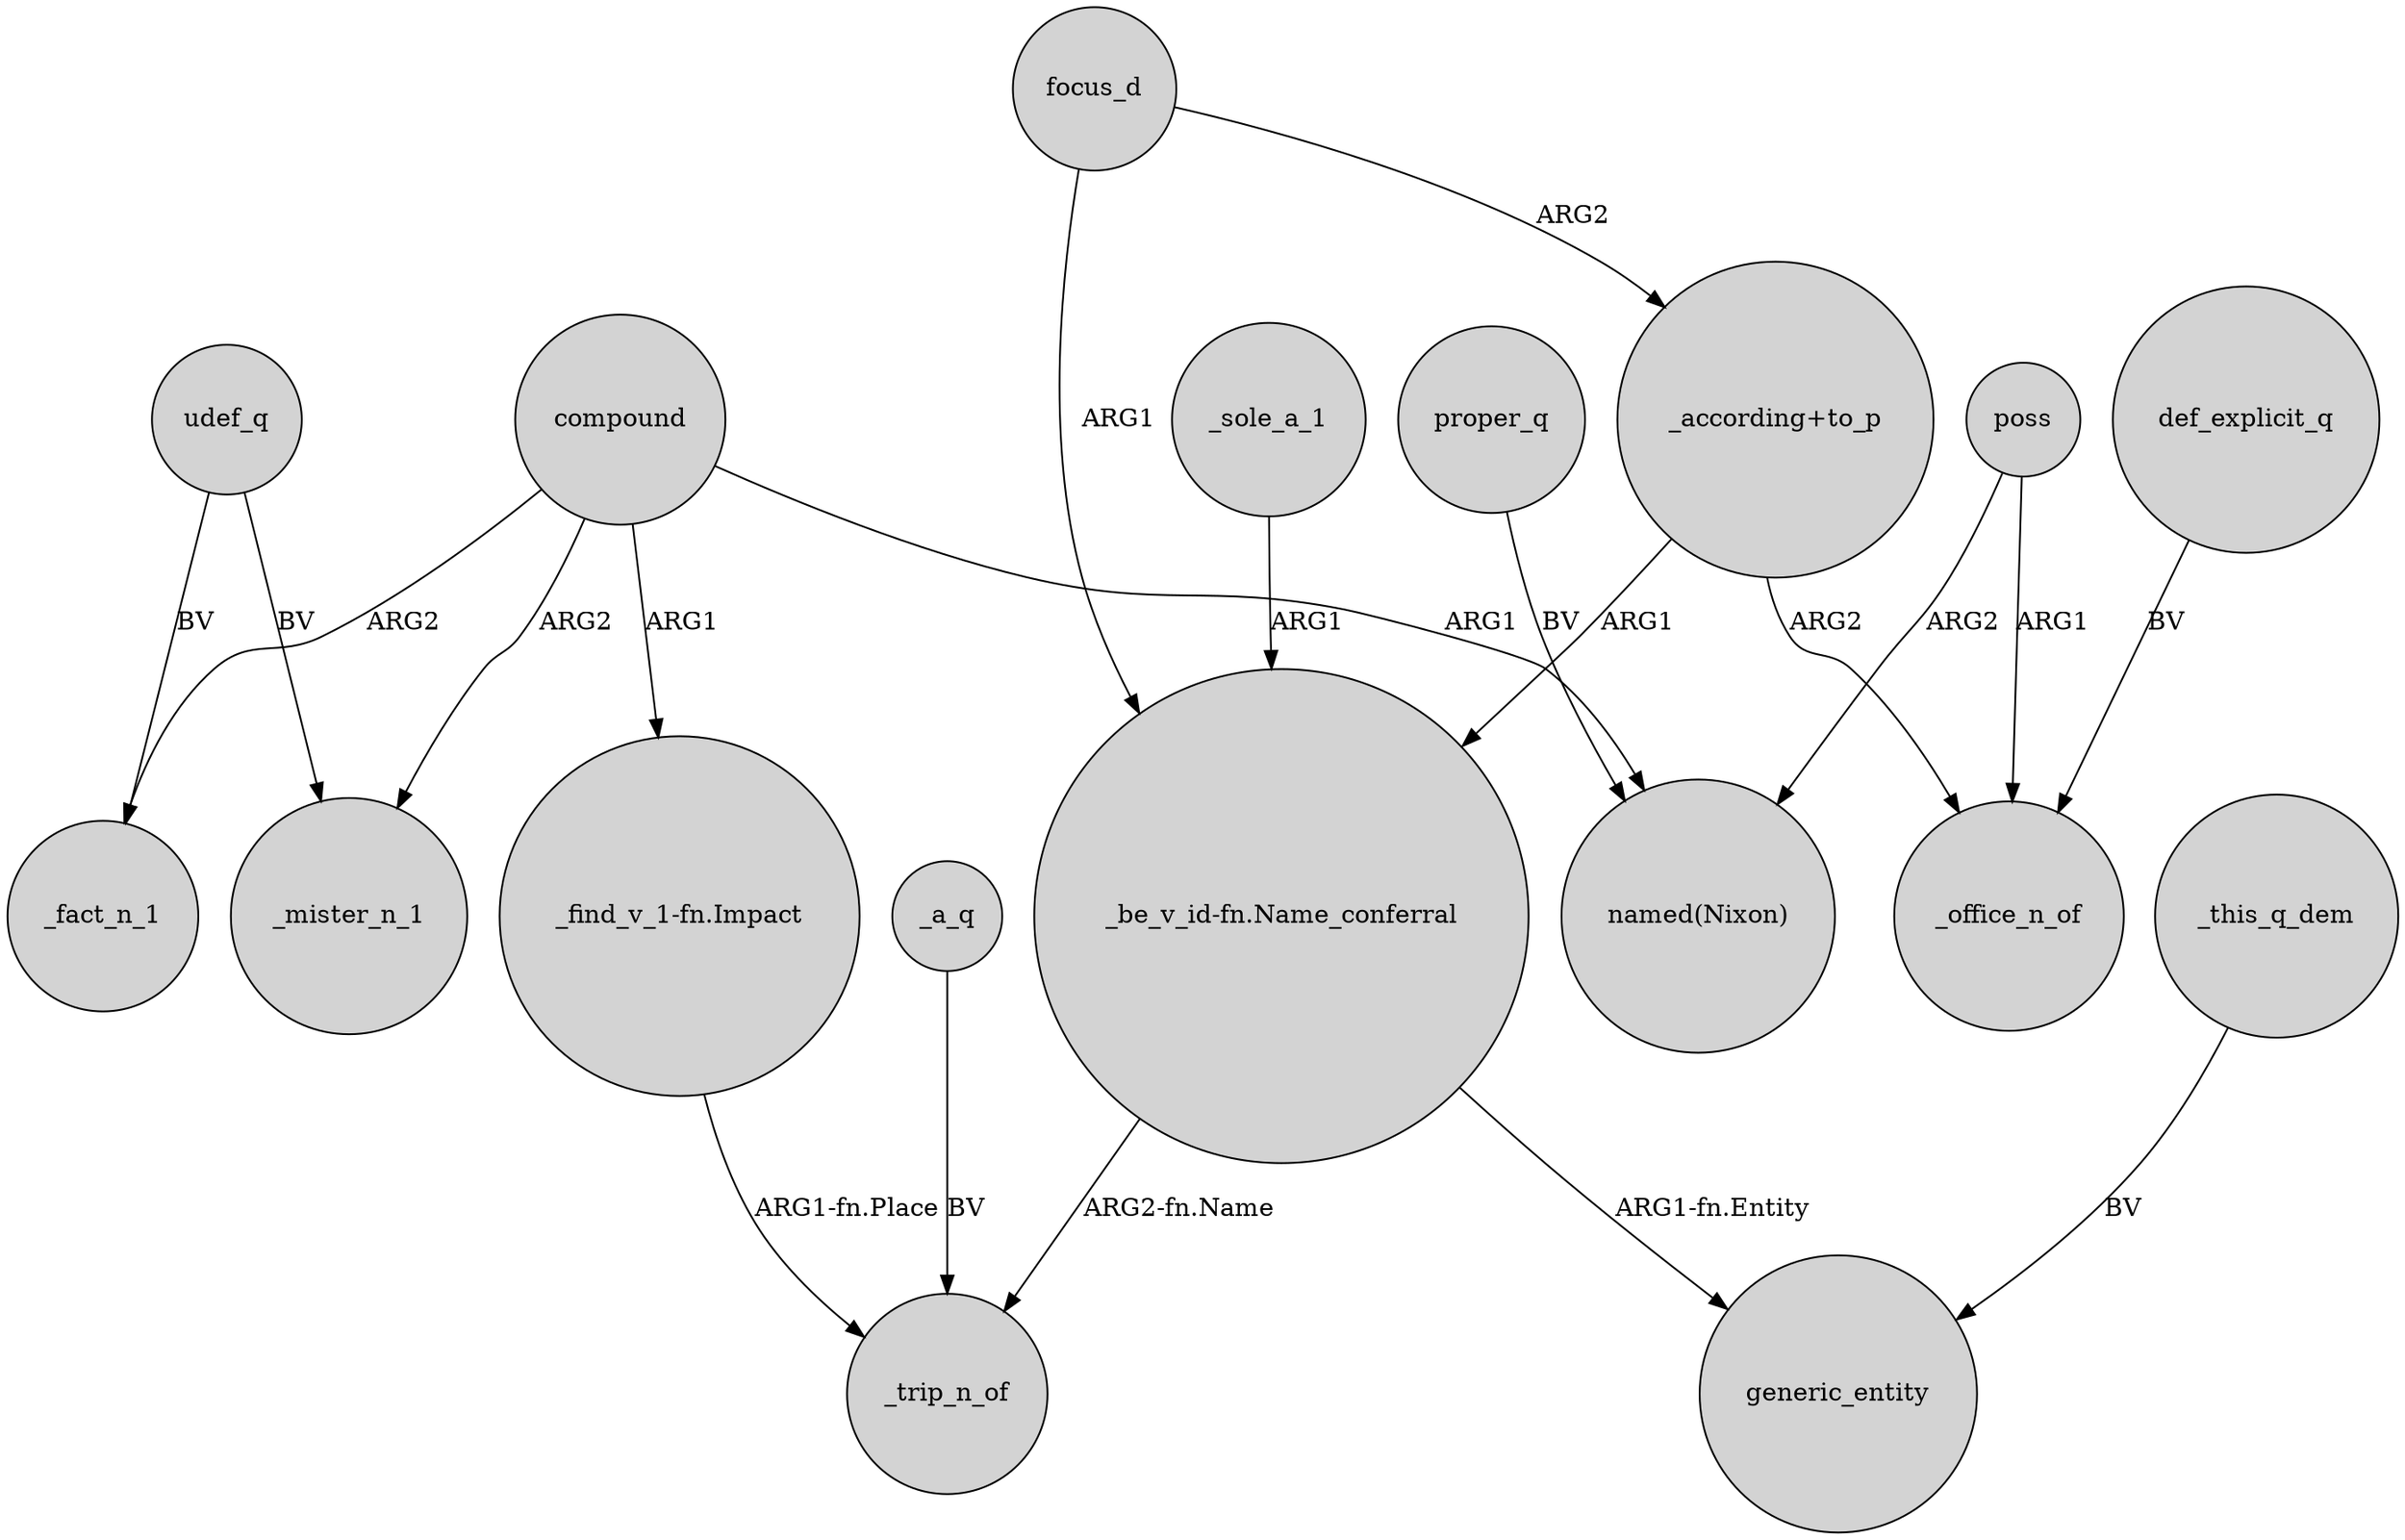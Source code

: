 digraph {
	node [shape=circle style=filled]
	compound -> _mister_n_1 [label=ARG2]
	compound -> "_find_v_1-fn.Impact" [label=ARG1]
	_sole_a_1 -> "_be_v_id-fn.Name_conferral" [label=ARG1]
	compound -> "named(Nixon)" [label=ARG1]
	focus_d -> "_according+to_p" [label=ARG2]
	udef_q -> _fact_n_1 [label=BV]
	udef_q -> _mister_n_1 [label=BV]
	compound -> _fact_n_1 [label=ARG2]
	poss -> _office_n_of [label=ARG1]
	focus_d -> "_be_v_id-fn.Name_conferral" [label=ARG1]
	_this_q_dem -> generic_entity [label=BV]
	"_find_v_1-fn.Impact" -> _trip_n_of [label="ARG1-fn.Place"]
	"_be_v_id-fn.Name_conferral" -> generic_entity [label="ARG1-fn.Entity"]
	_a_q -> _trip_n_of [label=BV]
	def_explicit_q -> _office_n_of [label=BV]
	poss -> "named(Nixon)" [label=ARG2]
	"_according+to_p" -> "_be_v_id-fn.Name_conferral" [label=ARG1]
	proper_q -> "named(Nixon)" [label=BV]
	"_according+to_p" -> _office_n_of [label=ARG2]
	"_be_v_id-fn.Name_conferral" -> _trip_n_of [label="ARG2-fn.Name"]
}
